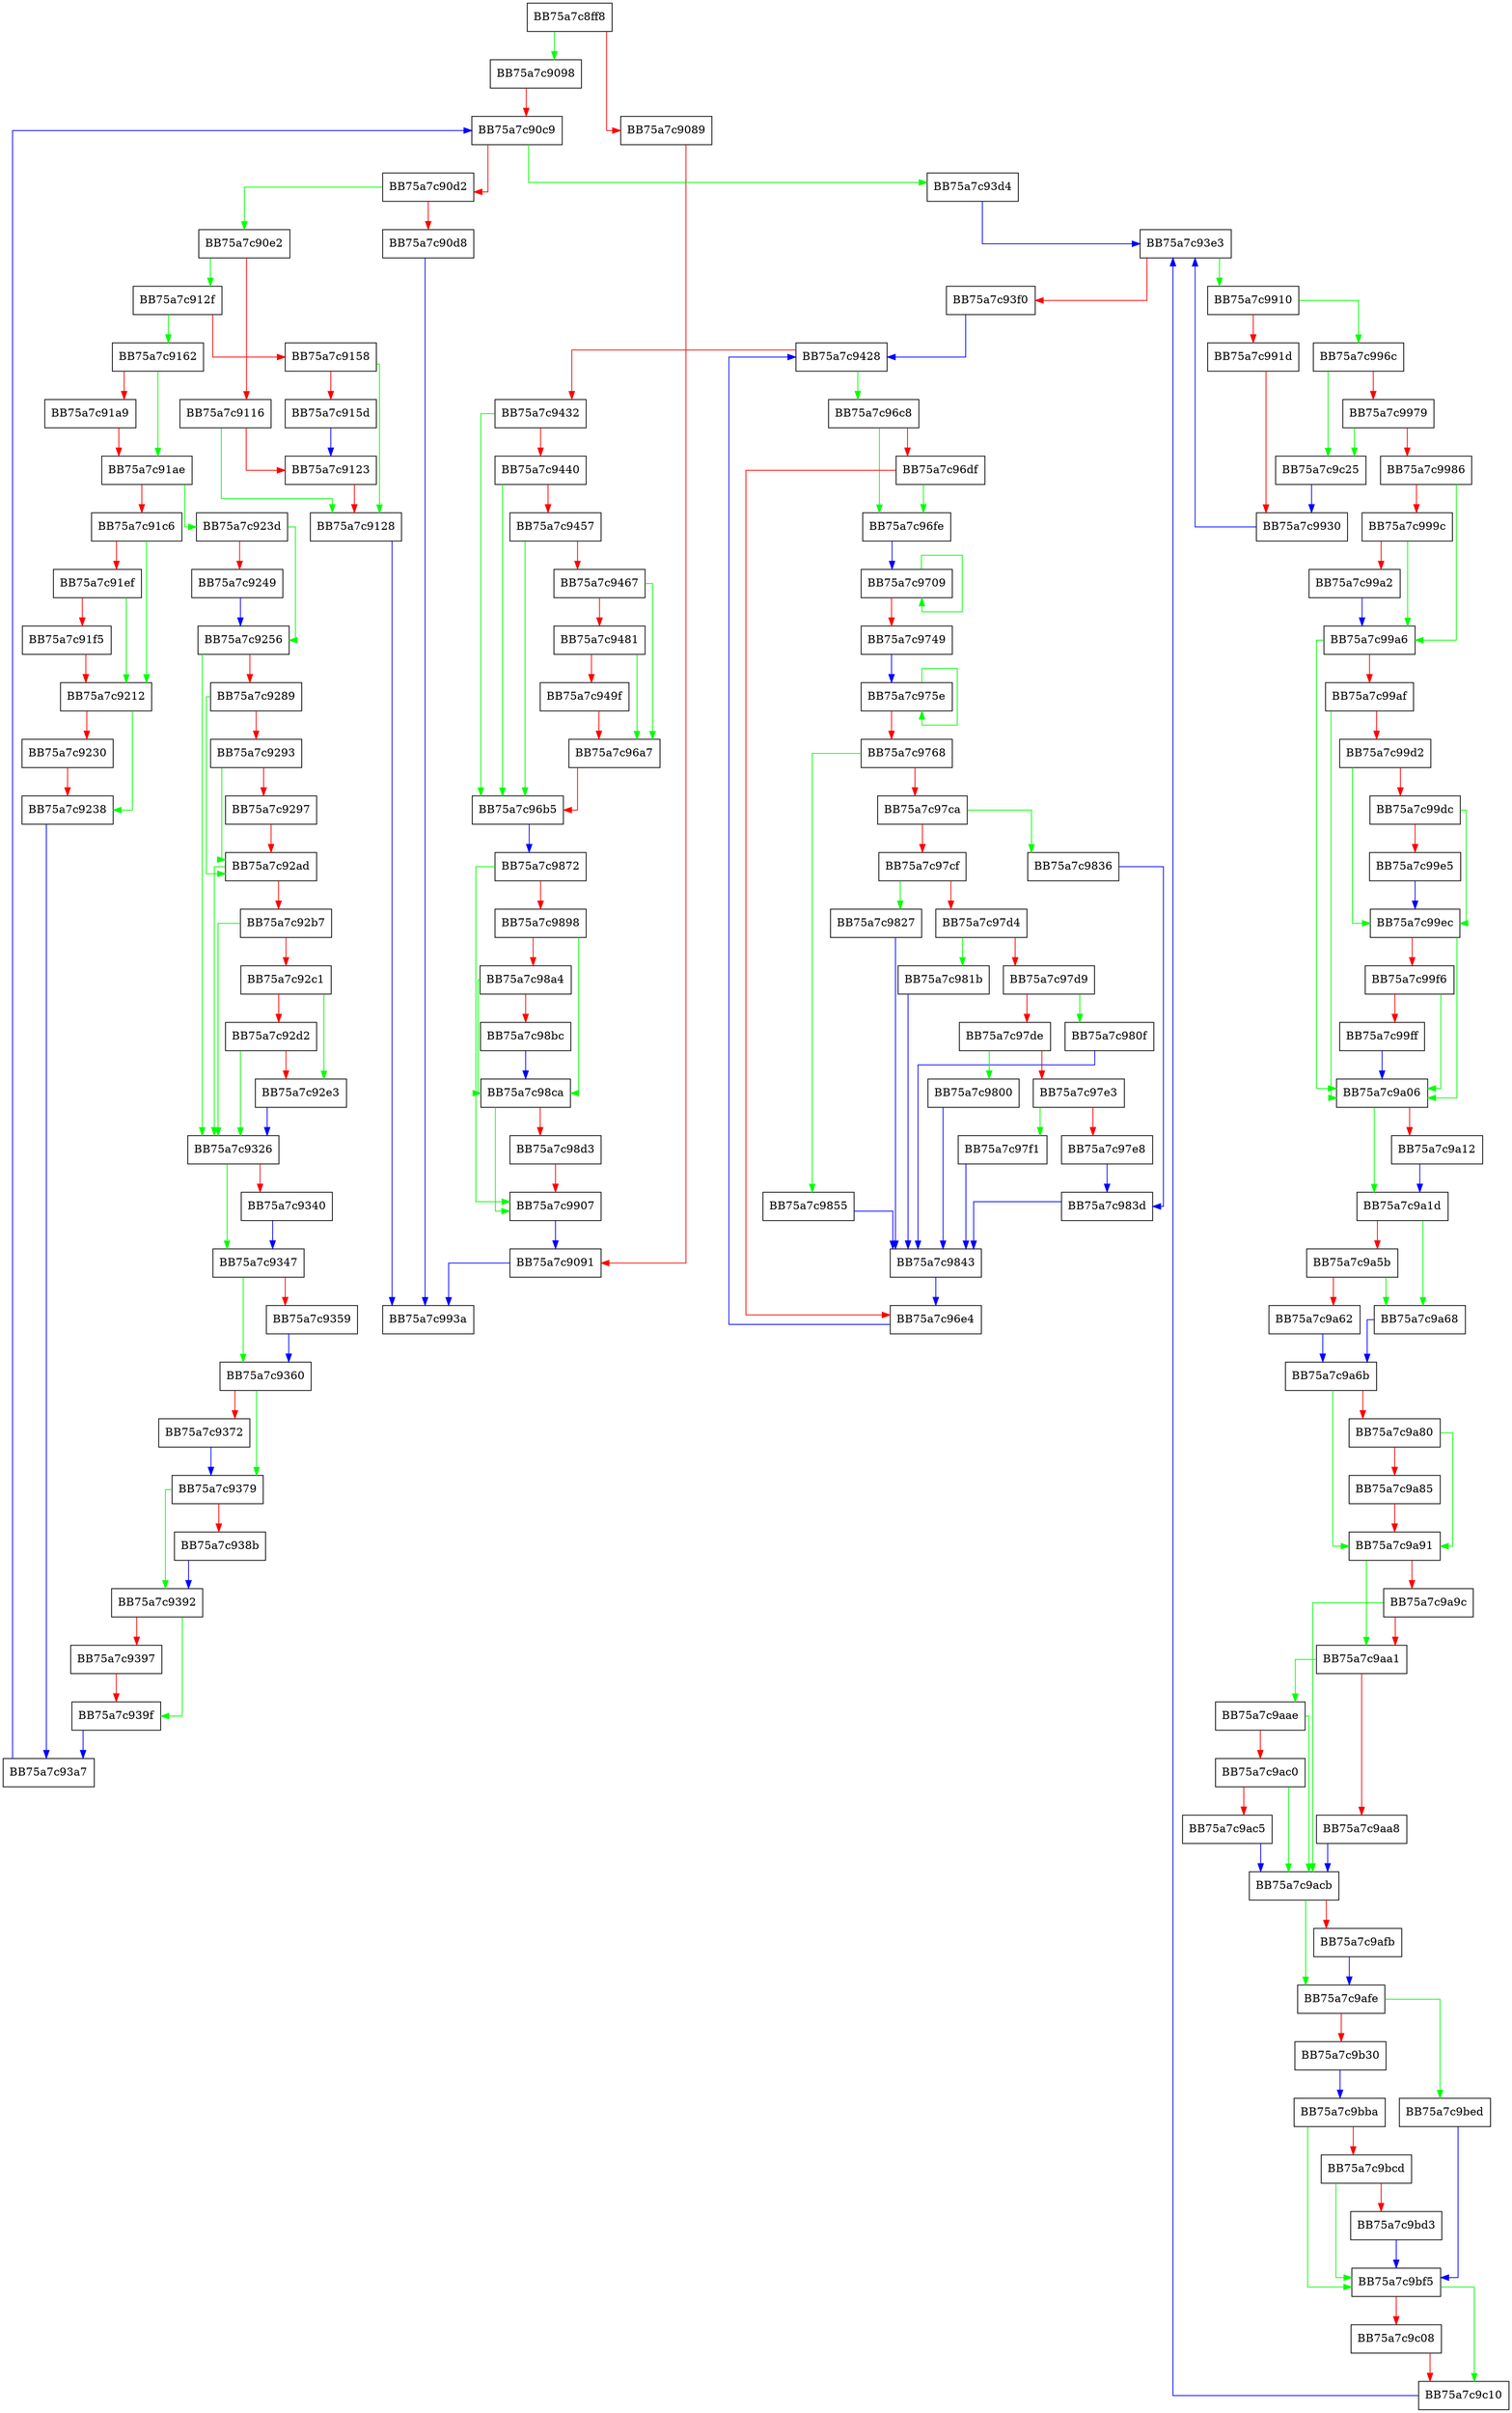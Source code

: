 digraph LoadRulesFromDatabase {
  node [shape="box"];
  graph [splines=ortho];
  BB75a7c8ff8 -> BB75a7c9098 [color="green"];
  BB75a7c8ff8 -> BB75a7c9089 [color="red"];
  BB75a7c9089 -> BB75a7c9091 [color="red"];
  BB75a7c9091 -> BB75a7c993a [color="blue"];
  BB75a7c9098 -> BB75a7c90c9 [color="red"];
  BB75a7c90c9 -> BB75a7c93d4 [color="green"];
  BB75a7c90c9 -> BB75a7c90d2 [color="red"];
  BB75a7c90d2 -> BB75a7c90e2 [color="green"];
  BB75a7c90d2 -> BB75a7c90d8 [color="red"];
  BB75a7c90d8 -> BB75a7c993a [color="blue"];
  BB75a7c90e2 -> BB75a7c912f [color="green"];
  BB75a7c90e2 -> BB75a7c9116 [color="red"];
  BB75a7c9116 -> BB75a7c9128 [color="green"];
  BB75a7c9116 -> BB75a7c9123 [color="red"];
  BB75a7c9123 -> BB75a7c9128 [color="red"];
  BB75a7c9128 -> BB75a7c993a [color="blue"];
  BB75a7c912f -> BB75a7c9162 [color="green"];
  BB75a7c912f -> BB75a7c9158 [color="red"];
  BB75a7c9158 -> BB75a7c9128 [color="green"];
  BB75a7c9158 -> BB75a7c915d [color="red"];
  BB75a7c915d -> BB75a7c9123 [color="blue"];
  BB75a7c9162 -> BB75a7c91ae [color="green"];
  BB75a7c9162 -> BB75a7c91a9 [color="red"];
  BB75a7c91a9 -> BB75a7c91ae [color="red"];
  BB75a7c91ae -> BB75a7c923d [color="green"];
  BB75a7c91ae -> BB75a7c91c6 [color="red"];
  BB75a7c91c6 -> BB75a7c9212 [color="green"];
  BB75a7c91c6 -> BB75a7c91ef [color="red"];
  BB75a7c91ef -> BB75a7c9212 [color="green"];
  BB75a7c91ef -> BB75a7c91f5 [color="red"];
  BB75a7c91f5 -> BB75a7c9212 [color="red"];
  BB75a7c9212 -> BB75a7c9238 [color="green"];
  BB75a7c9212 -> BB75a7c9230 [color="red"];
  BB75a7c9230 -> BB75a7c9238 [color="red"];
  BB75a7c9238 -> BB75a7c93a7 [color="blue"];
  BB75a7c923d -> BB75a7c9256 [color="green"];
  BB75a7c923d -> BB75a7c9249 [color="red"];
  BB75a7c9249 -> BB75a7c9256 [color="blue"];
  BB75a7c9256 -> BB75a7c9326 [color="green"];
  BB75a7c9256 -> BB75a7c9289 [color="red"];
  BB75a7c9289 -> BB75a7c92ad [color="green"];
  BB75a7c9289 -> BB75a7c9293 [color="red"];
  BB75a7c9293 -> BB75a7c92ad [color="green"];
  BB75a7c9293 -> BB75a7c9297 [color="red"];
  BB75a7c9297 -> BB75a7c92ad [color="red"];
  BB75a7c92ad -> BB75a7c9326 [color="green"];
  BB75a7c92ad -> BB75a7c92b7 [color="red"];
  BB75a7c92b7 -> BB75a7c9326 [color="green"];
  BB75a7c92b7 -> BB75a7c92c1 [color="red"];
  BB75a7c92c1 -> BB75a7c92e3 [color="green"];
  BB75a7c92c1 -> BB75a7c92d2 [color="red"];
  BB75a7c92d2 -> BB75a7c9326 [color="green"];
  BB75a7c92d2 -> BB75a7c92e3 [color="red"];
  BB75a7c92e3 -> BB75a7c9326 [color="blue"];
  BB75a7c9326 -> BB75a7c9347 [color="green"];
  BB75a7c9326 -> BB75a7c9340 [color="red"];
  BB75a7c9340 -> BB75a7c9347 [color="blue"];
  BB75a7c9347 -> BB75a7c9360 [color="green"];
  BB75a7c9347 -> BB75a7c9359 [color="red"];
  BB75a7c9359 -> BB75a7c9360 [color="blue"];
  BB75a7c9360 -> BB75a7c9379 [color="green"];
  BB75a7c9360 -> BB75a7c9372 [color="red"];
  BB75a7c9372 -> BB75a7c9379 [color="blue"];
  BB75a7c9379 -> BB75a7c9392 [color="green"];
  BB75a7c9379 -> BB75a7c938b [color="red"];
  BB75a7c938b -> BB75a7c9392 [color="blue"];
  BB75a7c9392 -> BB75a7c939f [color="green"];
  BB75a7c9392 -> BB75a7c9397 [color="red"];
  BB75a7c9397 -> BB75a7c939f [color="red"];
  BB75a7c939f -> BB75a7c93a7 [color="blue"];
  BB75a7c93a7 -> BB75a7c90c9 [color="blue"];
  BB75a7c93d4 -> BB75a7c93e3 [color="blue"];
  BB75a7c93e3 -> BB75a7c9910 [color="green"];
  BB75a7c93e3 -> BB75a7c93f0 [color="red"];
  BB75a7c93f0 -> BB75a7c9428 [color="blue"];
  BB75a7c9428 -> BB75a7c96c8 [color="green"];
  BB75a7c9428 -> BB75a7c9432 [color="red"];
  BB75a7c9432 -> BB75a7c96b5 [color="green"];
  BB75a7c9432 -> BB75a7c9440 [color="red"];
  BB75a7c9440 -> BB75a7c96b5 [color="green"];
  BB75a7c9440 -> BB75a7c9457 [color="red"];
  BB75a7c9457 -> BB75a7c96b5 [color="green"];
  BB75a7c9457 -> BB75a7c9467 [color="red"];
  BB75a7c9467 -> BB75a7c96a7 [color="green"];
  BB75a7c9467 -> BB75a7c9481 [color="red"];
  BB75a7c9481 -> BB75a7c96a7 [color="green"];
  BB75a7c9481 -> BB75a7c949f [color="red"];
  BB75a7c949f -> BB75a7c96a7 [color="red"];
  BB75a7c96a7 -> BB75a7c96b5 [color="red"];
  BB75a7c96b5 -> BB75a7c9872 [color="blue"];
  BB75a7c96c8 -> BB75a7c96fe [color="green"];
  BB75a7c96c8 -> BB75a7c96df [color="red"];
  BB75a7c96df -> BB75a7c96fe [color="green"];
  BB75a7c96df -> BB75a7c96e4 [color="red"];
  BB75a7c96e4 -> BB75a7c9428 [color="blue"];
  BB75a7c96fe -> BB75a7c9709 [color="blue"];
  BB75a7c9709 -> BB75a7c9709 [color="green"];
  BB75a7c9709 -> BB75a7c9749 [color="red"];
  BB75a7c9749 -> BB75a7c975e [color="blue"];
  BB75a7c975e -> BB75a7c975e [color="green"];
  BB75a7c975e -> BB75a7c9768 [color="red"];
  BB75a7c9768 -> BB75a7c9855 [color="green"];
  BB75a7c9768 -> BB75a7c97ca [color="red"];
  BB75a7c97ca -> BB75a7c9836 [color="green"];
  BB75a7c97ca -> BB75a7c97cf [color="red"];
  BB75a7c97cf -> BB75a7c9827 [color="green"];
  BB75a7c97cf -> BB75a7c97d4 [color="red"];
  BB75a7c97d4 -> BB75a7c981b [color="green"];
  BB75a7c97d4 -> BB75a7c97d9 [color="red"];
  BB75a7c97d9 -> BB75a7c980f [color="green"];
  BB75a7c97d9 -> BB75a7c97de [color="red"];
  BB75a7c97de -> BB75a7c9800 [color="green"];
  BB75a7c97de -> BB75a7c97e3 [color="red"];
  BB75a7c97e3 -> BB75a7c97f1 [color="green"];
  BB75a7c97e3 -> BB75a7c97e8 [color="red"];
  BB75a7c97e8 -> BB75a7c983d [color="blue"];
  BB75a7c97f1 -> BB75a7c9843 [color="blue"];
  BB75a7c9800 -> BB75a7c9843 [color="blue"];
  BB75a7c980f -> BB75a7c9843 [color="blue"];
  BB75a7c981b -> BB75a7c9843 [color="blue"];
  BB75a7c9827 -> BB75a7c9843 [color="blue"];
  BB75a7c9836 -> BB75a7c983d [color="blue"];
  BB75a7c983d -> BB75a7c9843 [color="blue"];
  BB75a7c9843 -> BB75a7c96e4 [color="blue"];
  BB75a7c9855 -> BB75a7c9843 [color="blue"];
  BB75a7c9872 -> BB75a7c9907 [color="green"];
  BB75a7c9872 -> BB75a7c9898 [color="red"];
  BB75a7c9898 -> BB75a7c98ca [color="green"];
  BB75a7c9898 -> BB75a7c98a4 [color="red"];
  BB75a7c98a4 -> BB75a7c98ca [color="green"];
  BB75a7c98a4 -> BB75a7c98bc [color="red"];
  BB75a7c98bc -> BB75a7c98ca [color="blue"];
  BB75a7c98ca -> BB75a7c9907 [color="green"];
  BB75a7c98ca -> BB75a7c98d3 [color="red"];
  BB75a7c98d3 -> BB75a7c9907 [color="red"];
  BB75a7c9907 -> BB75a7c9091 [color="blue"];
  BB75a7c9910 -> BB75a7c996c [color="green"];
  BB75a7c9910 -> BB75a7c991d [color="red"];
  BB75a7c991d -> BB75a7c9930 [color="red"];
  BB75a7c9930 -> BB75a7c93e3 [color="blue"];
  BB75a7c996c -> BB75a7c9c25 [color="green"];
  BB75a7c996c -> BB75a7c9979 [color="red"];
  BB75a7c9979 -> BB75a7c9c25 [color="green"];
  BB75a7c9979 -> BB75a7c9986 [color="red"];
  BB75a7c9986 -> BB75a7c99a6 [color="green"];
  BB75a7c9986 -> BB75a7c999c [color="red"];
  BB75a7c999c -> BB75a7c99a6 [color="green"];
  BB75a7c999c -> BB75a7c99a2 [color="red"];
  BB75a7c99a2 -> BB75a7c99a6 [color="blue"];
  BB75a7c99a6 -> BB75a7c9a06 [color="green"];
  BB75a7c99a6 -> BB75a7c99af [color="red"];
  BB75a7c99af -> BB75a7c9a06 [color="green"];
  BB75a7c99af -> BB75a7c99d2 [color="red"];
  BB75a7c99d2 -> BB75a7c99ec [color="green"];
  BB75a7c99d2 -> BB75a7c99dc [color="red"];
  BB75a7c99dc -> BB75a7c99ec [color="green"];
  BB75a7c99dc -> BB75a7c99e5 [color="red"];
  BB75a7c99e5 -> BB75a7c99ec [color="blue"];
  BB75a7c99ec -> BB75a7c9a06 [color="green"];
  BB75a7c99ec -> BB75a7c99f6 [color="red"];
  BB75a7c99f6 -> BB75a7c9a06 [color="green"];
  BB75a7c99f6 -> BB75a7c99ff [color="red"];
  BB75a7c99ff -> BB75a7c9a06 [color="blue"];
  BB75a7c9a06 -> BB75a7c9a1d [color="green"];
  BB75a7c9a06 -> BB75a7c9a12 [color="red"];
  BB75a7c9a12 -> BB75a7c9a1d [color="blue"];
  BB75a7c9a1d -> BB75a7c9a68 [color="green"];
  BB75a7c9a1d -> BB75a7c9a5b [color="red"];
  BB75a7c9a5b -> BB75a7c9a68 [color="green"];
  BB75a7c9a5b -> BB75a7c9a62 [color="red"];
  BB75a7c9a62 -> BB75a7c9a6b [color="blue"];
  BB75a7c9a68 -> BB75a7c9a6b [color="blue"];
  BB75a7c9a6b -> BB75a7c9a91 [color="green"];
  BB75a7c9a6b -> BB75a7c9a80 [color="red"];
  BB75a7c9a80 -> BB75a7c9a91 [color="green"];
  BB75a7c9a80 -> BB75a7c9a85 [color="red"];
  BB75a7c9a85 -> BB75a7c9a91 [color="red"];
  BB75a7c9a91 -> BB75a7c9aa1 [color="green"];
  BB75a7c9a91 -> BB75a7c9a9c [color="red"];
  BB75a7c9a9c -> BB75a7c9acb [color="green"];
  BB75a7c9a9c -> BB75a7c9aa1 [color="red"];
  BB75a7c9aa1 -> BB75a7c9aae [color="green"];
  BB75a7c9aa1 -> BB75a7c9aa8 [color="red"];
  BB75a7c9aa8 -> BB75a7c9acb [color="blue"];
  BB75a7c9aae -> BB75a7c9acb [color="green"];
  BB75a7c9aae -> BB75a7c9ac0 [color="red"];
  BB75a7c9ac0 -> BB75a7c9acb [color="green"];
  BB75a7c9ac0 -> BB75a7c9ac5 [color="red"];
  BB75a7c9ac5 -> BB75a7c9acb [color="blue"];
  BB75a7c9acb -> BB75a7c9afe [color="green"];
  BB75a7c9acb -> BB75a7c9afb [color="red"];
  BB75a7c9afb -> BB75a7c9afe [color="blue"];
  BB75a7c9afe -> BB75a7c9bed [color="green"];
  BB75a7c9afe -> BB75a7c9b30 [color="red"];
  BB75a7c9b30 -> BB75a7c9bba [color="blue"];
  BB75a7c9bba -> BB75a7c9bf5 [color="green"];
  BB75a7c9bba -> BB75a7c9bcd [color="red"];
  BB75a7c9bcd -> BB75a7c9bf5 [color="green"];
  BB75a7c9bcd -> BB75a7c9bd3 [color="red"];
  BB75a7c9bd3 -> BB75a7c9bf5 [color="blue"];
  BB75a7c9bed -> BB75a7c9bf5 [color="blue"];
  BB75a7c9bf5 -> BB75a7c9c10 [color="green"];
  BB75a7c9bf5 -> BB75a7c9c08 [color="red"];
  BB75a7c9c08 -> BB75a7c9c10 [color="red"];
  BB75a7c9c10 -> BB75a7c93e3 [color="blue"];
  BB75a7c9c25 -> BB75a7c9930 [color="blue"];
}